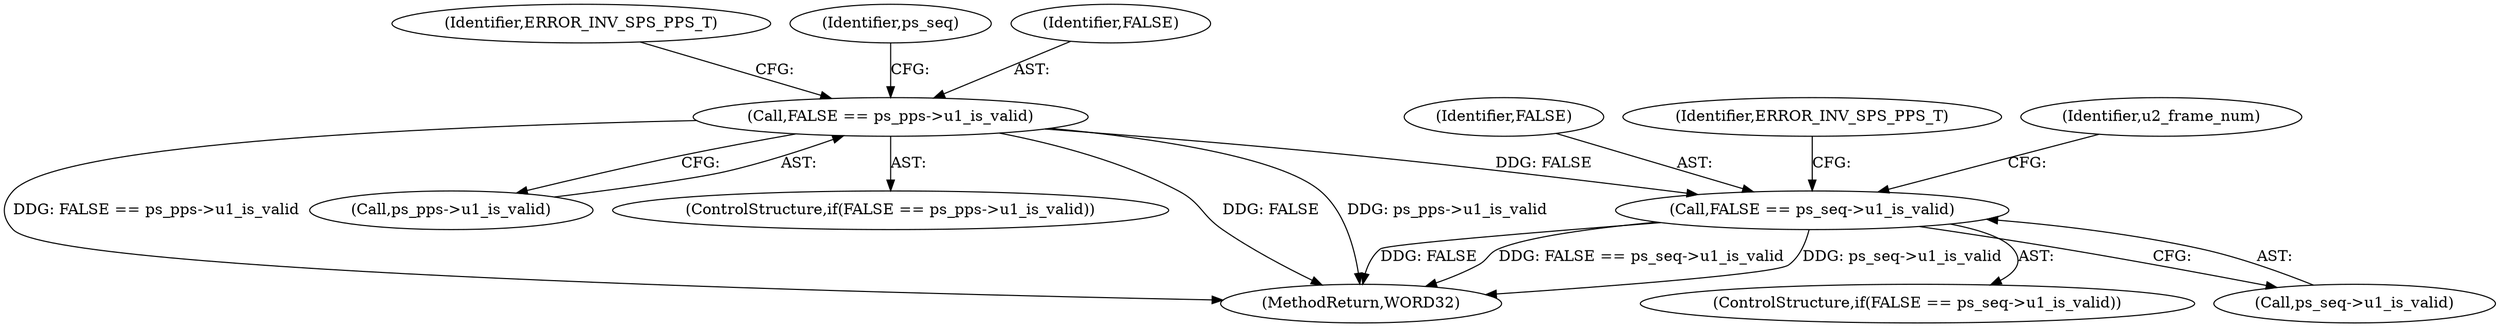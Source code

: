 digraph "0_Android_9a00f562a612d56e7b2b989d168647db900ba6cf_0@pointer" {
"1000458" [label="(Call,FALSE == ps_seq->u1_is_valid)"];
"1000439" [label="(Call,FALSE == ps_pps->u1_is_valid)"];
"1000460" [label="(Call,ps_seq->u1_is_valid)"];
"1002568" [label="(MethodReturn,WORD32)"];
"1000441" [label="(Call,ps_pps->u1_is_valid)"];
"1000457" [label="(ControlStructure,if(FALSE == ps_seq->u1_is_valid))"];
"1000458" [label="(Call,FALSE == ps_seq->u1_is_valid)"];
"1000459" [label="(Identifier,FALSE)"];
"1000464" [label="(Identifier,ERROR_INV_SPS_PPS_T)"];
"1000466" [label="(Identifier,u2_frame_num)"];
"1000446" [label="(Identifier,ERROR_INV_SPS_PPS_T)"];
"1000448" [label="(Identifier,ps_seq)"];
"1000440" [label="(Identifier,FALSE)"];
"1000438" [label="(ControlStructure,if(FALSE == ps_pps->u1_is_valid))"];
"1000439" [label="(Call,FALSE == ps_pps->u1_is_valid)"];
"1000458" -> "1000457"  [label="AST: "];
"1000458" -> "1000460"  [label="CFG: "];
"1000459" -> "1000458"  [label="AST: "];
"1000460" -> "1000458"  [label="AST: "];
"1000464" -> "1000458"  [label="CFG: "];
"1000466" -> "1000458"  [label="CFG: "];
"1000458" -> "1002568"  [label="DDG: ps_seq->u1_is_valid"];
"1000458" -> "1002568"  [label="DDG: FALSE"];
"1000458" -> "1002568"  [label="DDG: FALSE == ps_seq->u1_is_valid"];
"1000439" -> "1000458"  [label="DDG: FALSE"];
"1000439" -> "1000438"  [label="AST: "];
"1000439" -> "1000441"  [label="CFG: "];
"1000440" -> "1000439"  [label="AST: "];
"1000441" -> "1000439"  [label="AST: "];
"1000446" -> "1000439"  [label="CFG: "];
"1000448" -> "1000439"  [label="CFG: "];
"1000439" -> "1002568"  [label="DDG: FALSE"];
"1000439" -> "1002568"  [label="DDG: ps_pps->u1_is_valid"];
"1000439" -> "1002568"  [label="DDG: FALSE == ps_pps->u1_is_valid"];
}
